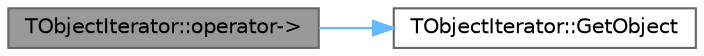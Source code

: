 digraph "TObjectIterator::operator-&gt;"
{
 // INTERACTIVE_SVG=YES
 // LATEX_PDF_SIZE
  bgcolor="transparent";
  edge [fontname=Helvetica,fontsize=10,labelfontname=Helvetica,labelfontsize=10];
  node [fontname=Helvetica,fontsize=10,shape=box,height=0.2,width=0.4];
  rankdir="LR";
  Node1 [id="Node000001",label="TObjectIterator::operator-\>",height=0.2,width=0.4,color="gray40", fillcolor="grey60", style="filled", fontcolor="black",tooltip="Iterator dereference."];
  Node1 -> Node2 [id="edge1_Node000001_Node000002",color="steelblue1",style="solid",tooltip=" "];
  Node2 [id="Node000002",label="TObjectIterator::GetObject",height=0.2,width=0.4,color="grey40", fillcolor="white", style="filled",URL="$d3/d7e/classTObjectIterator.html#a2126ee1a0284f23345dedea0e6717169",tooltip="Dereferences the iterator with an ordinary name for clarity in derived classes."];
}
